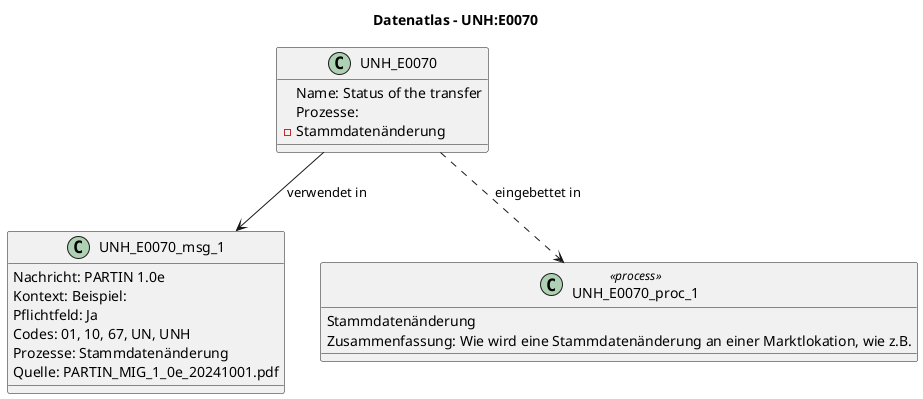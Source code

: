 @startuml
title Datenatlas – UNH:E0070
class UNH_E0070 {
  Name: Status of the transfer
  Prozesse:
    - Stammdatenänderung
}
class UNH_E0070_msg_1 {
  Nachricht: PARTIN 1.0e
  Kontext: Beispiel:
  Pflichtfeld: Ja
  Codes: 01, 10, 67, UN, UNH
  Prozesse: Stammdatenänderung
  Quelle: PARTIN_MIG_1_0e_20241001.pdf
}
UNH_E0070 --> UNH_E0070_msg_1 : verwendet in
class UNH_E0070_proc_1 <<process>> {
  Stammdatenänderung
  Zusammenfassung: Wie wird eine Stammdatenänderung an einer Marktlokation, wie z.B.
}
UNH_E0070 ..> UNH_E0070_proc_1 : eingebettet in
@enduml